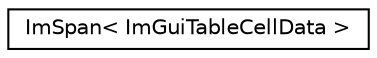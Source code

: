 digraph "Graphical Class Hierarchy"
{
 // LATEX_PDF_SIZE
  edge [fontname="Helvetica",fontsize="10",labelfontname="Helvetica",labelfontsize="10"];
  node [fontname="Helvetica",fontsize="10",shape=record];
  rankdir="LR";
  Node0 [label="ImSpan\< ImGuiTableCellData \>",height=0.2,width=0.4,color="black", fillcolor="white", style="filled",URL="$struct_im_span.html",tooltip=" "];
}
